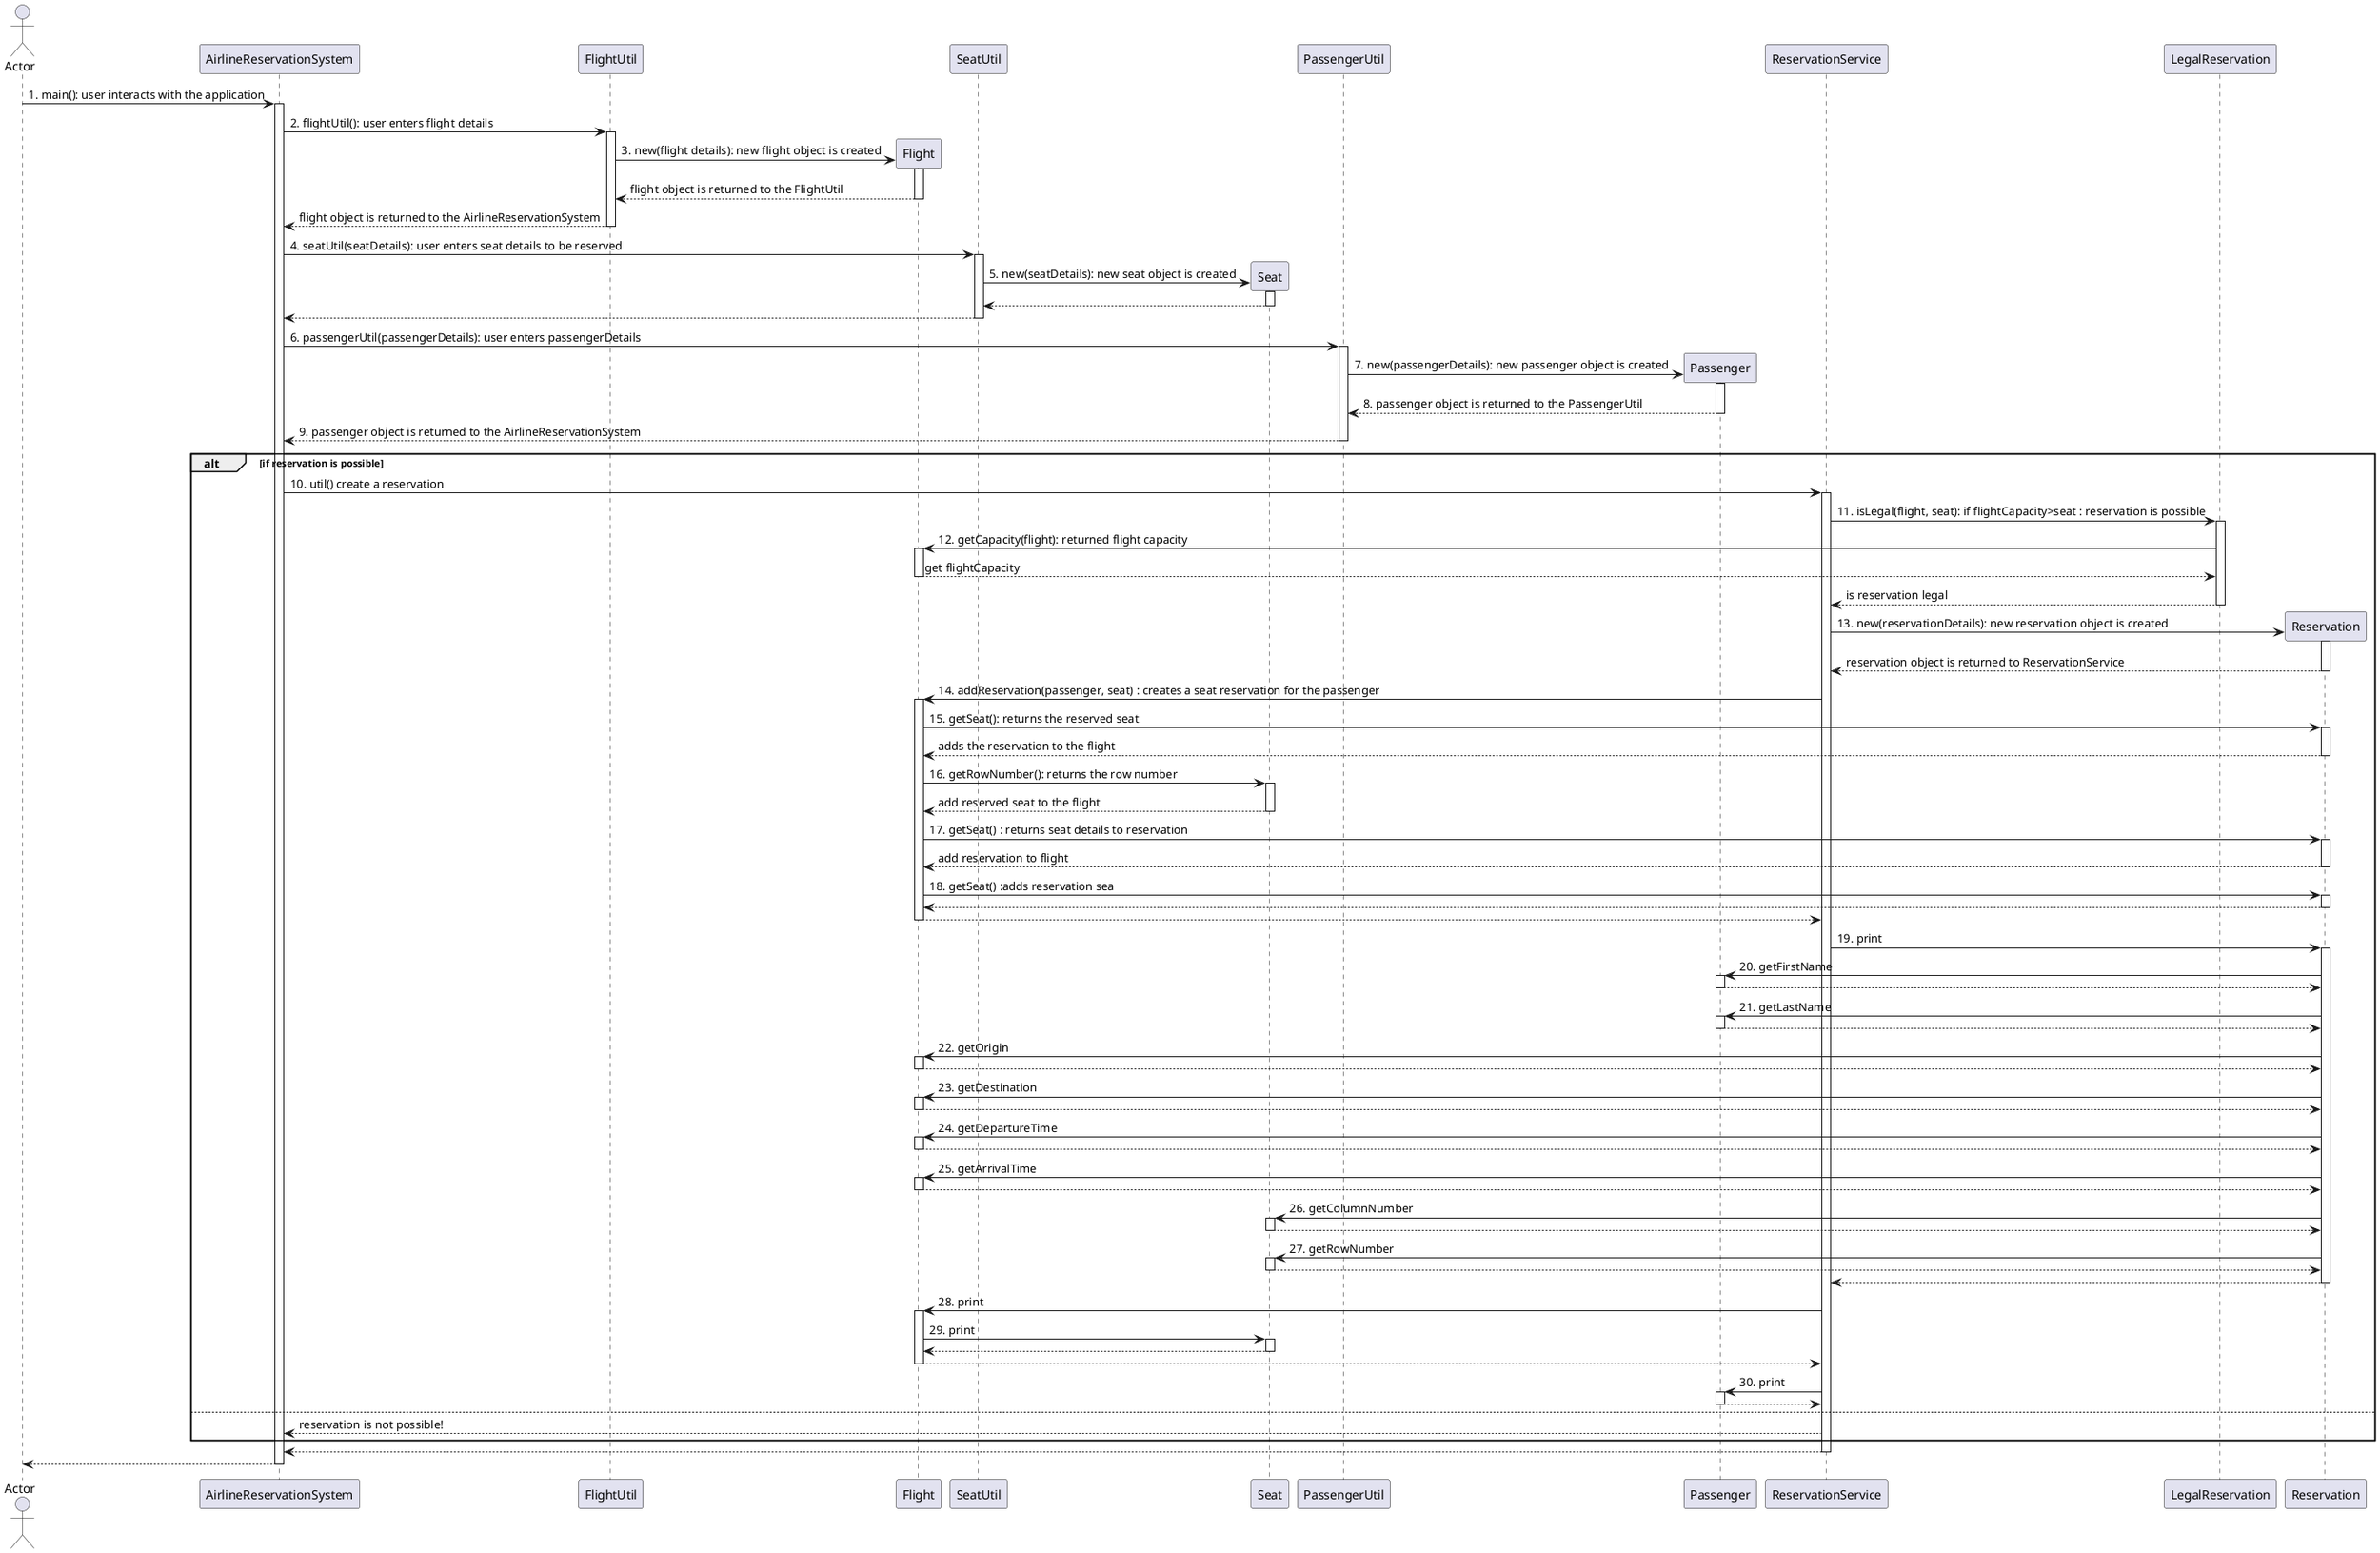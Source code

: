 @startuml
actor Actor
Actor -> AirlineReservationSystem : 1. main(): user interacts with the application
activate AirlineReservationSystem
AirlineReservationSystem -> FlightUtil : 2. flightUtil(): user enters flight details
activate FlightUtil
create Flight
FlightUtil -> Flight : 3. new(flight details): new flight object is created
activate Flight
Flight --> FlightUtil : flight object is returned to the FlightUtil
deactivate Flight
FlightUtil --> AirlineReservationSystem : flight object is returned to the AirlineReservationSystem
deactivate FlightUtil
AirlineReservationSystem -> SeatUtil : 4. seatUtil(seatDetails): user enters seat details to be reserved
activate SeatUtil
create Seat
SeatUtil -> Seat : 5. new(seatDetails): new seat object is created
activate Seat
Seat --> SeatUtil
deactivate Seat
SeatUtil --> AirlineReservationSystem
deactivate SeatUtil
AirlineReservationSystem -> PassengerUtil : 6. passengerUtil(passengerDetails): user enters passengerDetails
activate PassengerUtil
create Passenger
PassengerUtil -> Passenger : 7. new(passengerDetails): new passenger object is created
activate Passenger
Passenger --> PassengerUtil : 8. passenger object is returned to the PassengerUtil
deactivate Passenger
PassengerUtil --> AirlineReservationSystem : 9. passenger object is returned to the AirlineReservationSystem
deactivate PassengerUtil
alt if reservation is possible
AirlineReservationSystem -> ReservationService : 10. util() create a reservation
activate ReservationService
ReservationService -> LegalReservation : 11. isLegal(flight, seat): if flightCapacity>seat : reservation is possible
activate LegalReservation
LegalReservation -> Flight : 12. getCapacity(flight): returned flight capacity
activate Flight
Flight --> LegalReservation : get flightCapacity
deactivate Flight
LegalReservation --> ReservationService : is reservation legal
deactivate LegalReservation
create Reservation
ReservationService -> Reservation : 13. new(reservationDetails): new reservation object is created
activate Reservation
Reservation --> ReservationService : reservation object is returned to ReservationService
deactivate Reservation
ReservationService -> Flight : 14. addReservation(passenger, seat) : creates a seat reservation for the passenger
activate Flight
Flight -> Reservation : 15. getSeat(): returns the reserved seat
activate Reservation
Reservation --> Flight : adds the reservation to the flight
deactivate Reservation
Flight -> Seat : 16. getRowNumber(): returns the row number
activate Seat
Seat --> Flight : add reserved seat to the flight
deactivate Seat
Flight -> Reservation : 17. getSeat() : returns seat details to reservation
activate Reservation
Reservation --> Flight : add reservation to flight
deactivate Reservation
Flight -> Reservation : 18. getSeat() :adds reservation sea
activate Reservation
Reservation --> Flight
deactivate Reservation
Flight --> ReservationService
deactivate Flight
ReservationService -> Reservation : 19. print
activate Reservation
Reservation -> Passenger : 20. getFirstName
activate Passenger
Passenger --> Reservation
deactivate Passenger
Reservation -> Passenger : 21. getLastName
activate Passenger
Passenger --> Reservation
deactivate Passenger
Reservation -> Flight : 22. getOrigin
activate Flight
Flight --> Reservation
deactivate Flight
Reservation -> Flight : 23. getDestination
activate Flight
Flight --> Reservation
deactivate Flight
Reservation -> Flight : 24. getDepartureTime
activate Flight
Flight --> Reservation
deactivate Flight
Reservation -> Flight : 25. getArrivalTime
activate Flight
Flight --> Reservation
deactivate Flight
Reservation -> Seat : 26. getColumnNumber
activate Seat
Seat --> Reservation
deactivate Seat
Reservation -> Seat : 27. getRowNumber
activate Seat
Seat --> Reservation
deactivate Seat
Reservation --> ReservationService
deactivate Reservation
ReservationService -> Flight : 28. print
activate Flight
Flight -> Seat : 29. print
activate Seat
Seat --> Flight
deactivate Seat
Flight --> ReservationService
deactivate Flight
ReservationService -> Passenger : 30. print
activate Passenger
Passenger --> ReservationService
deactivate Passenger
else
ReservationService --> AirlineReservationSystem : reservation is not possible!
end
ReservationService --> AirlineReservationSystem
deactivate ReservationService
return
@enduml